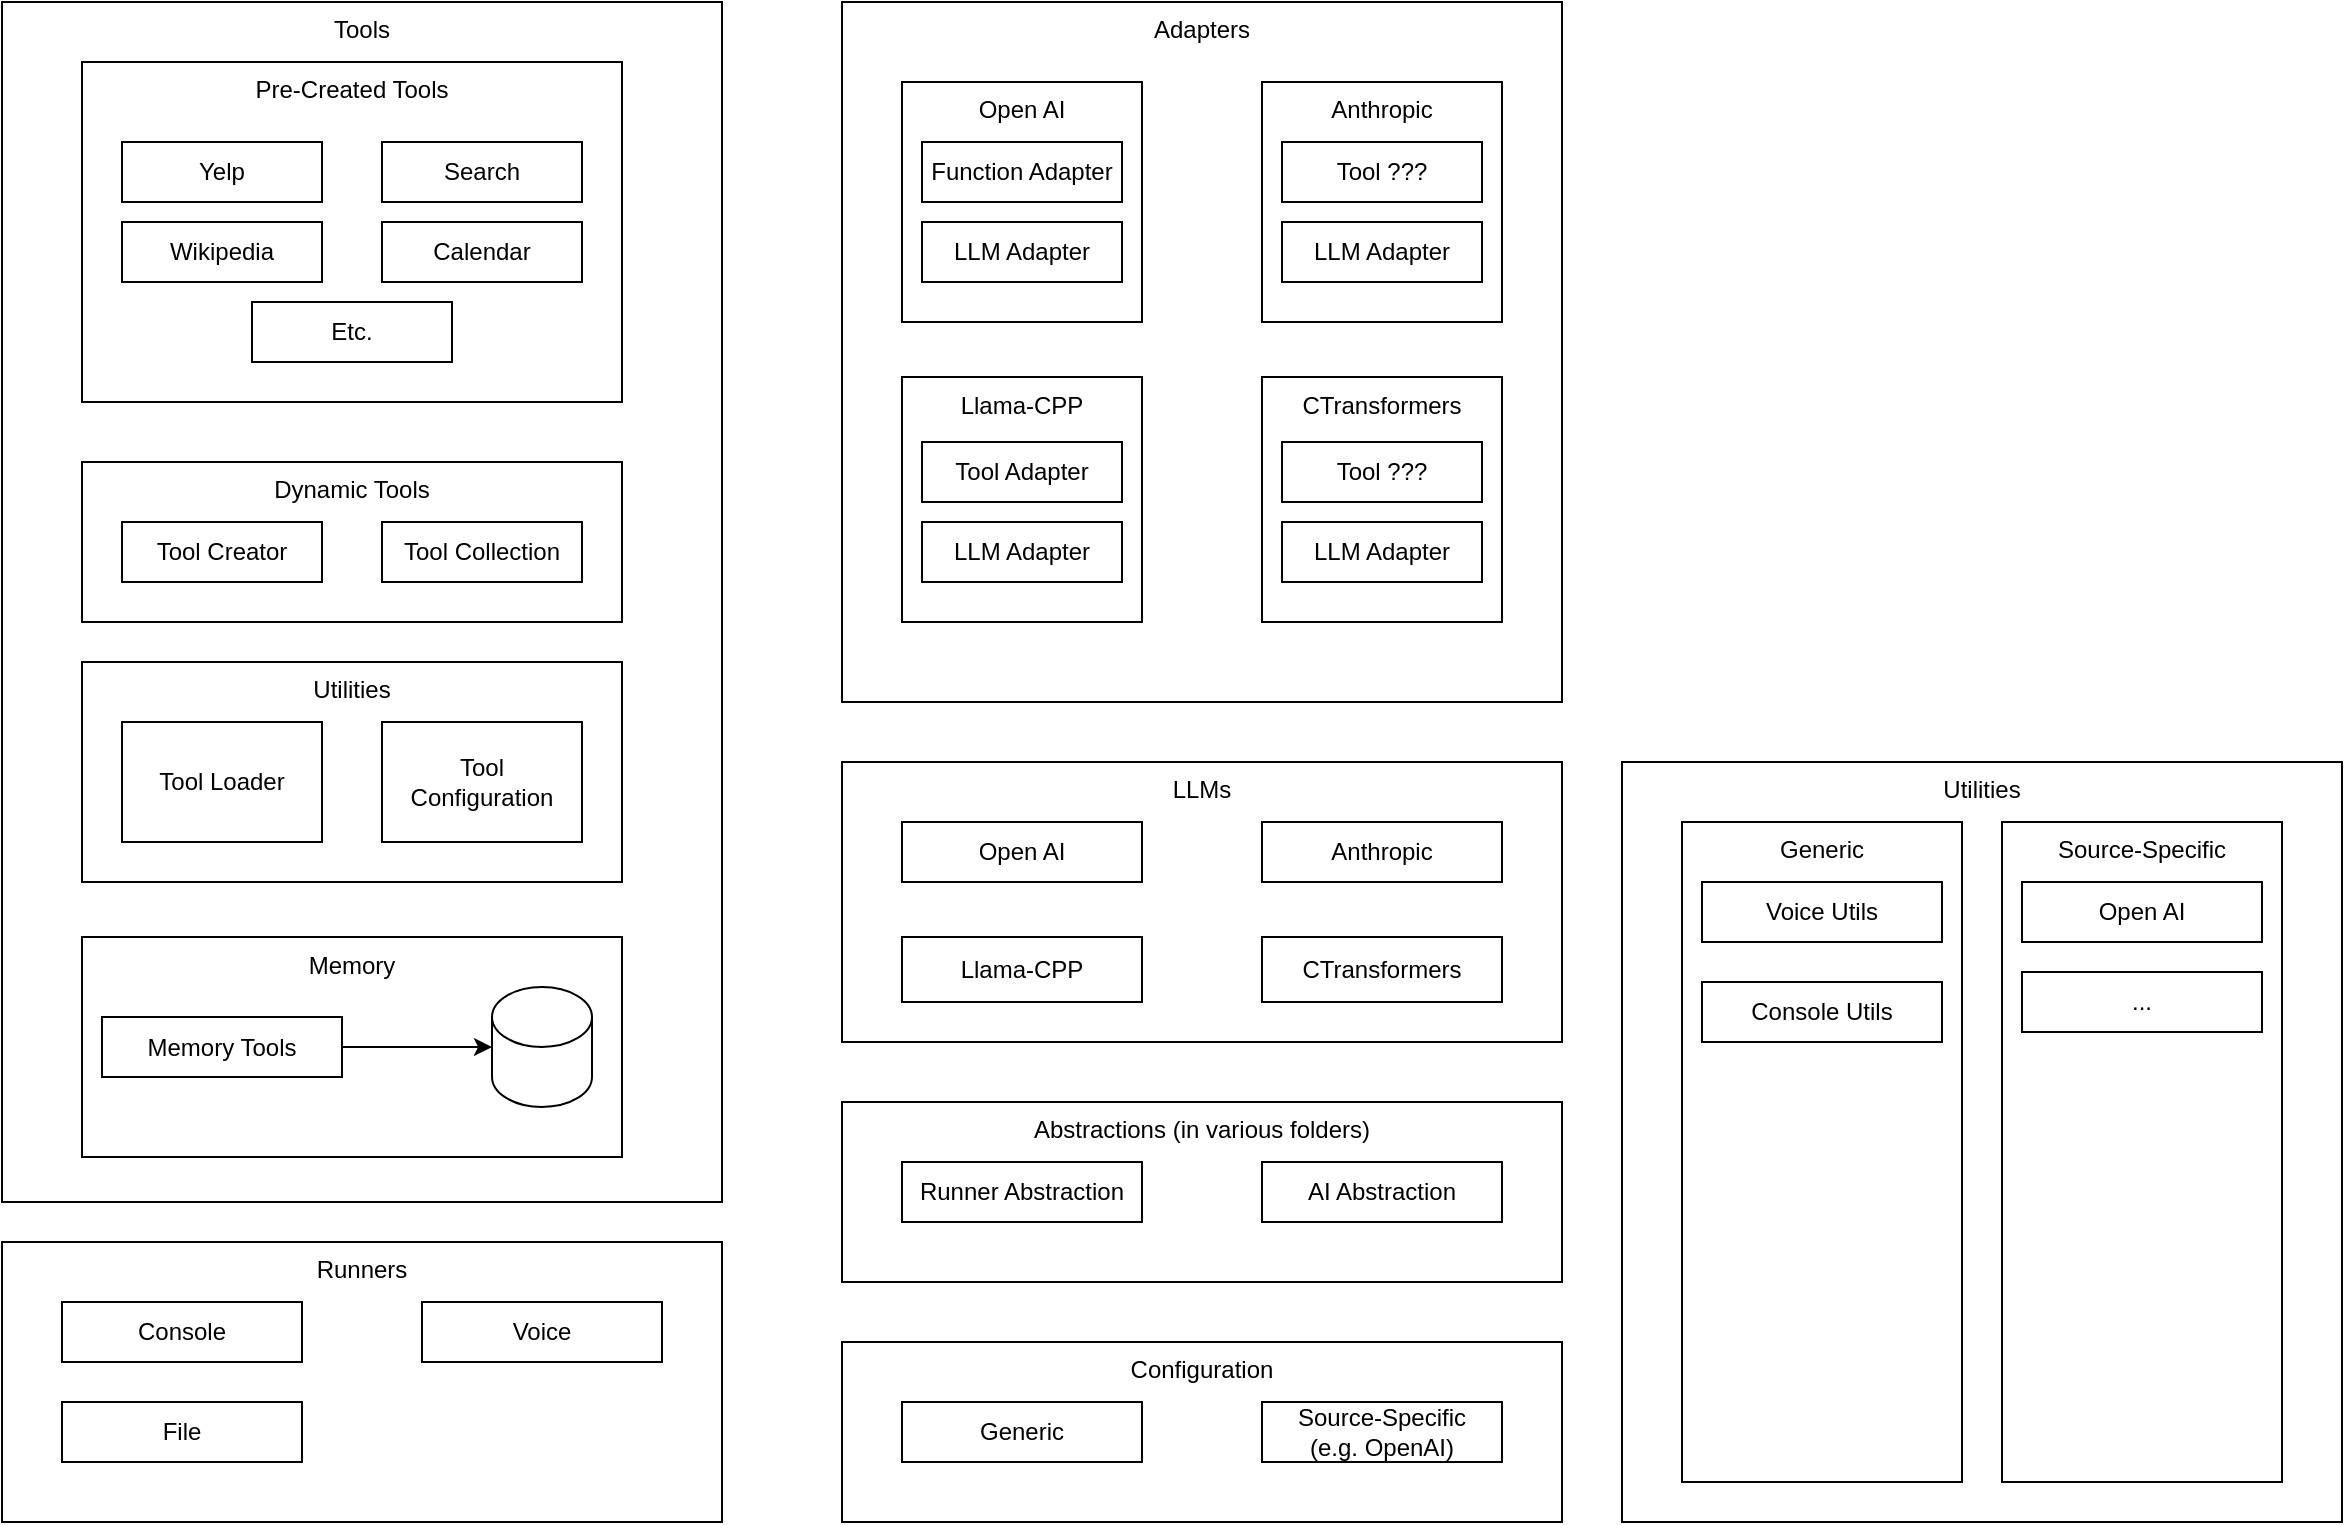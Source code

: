 <mxfile version="21.6.6" type="device" pages="3">
  <diagram id="Rz-xsCUwhNJYGz8rmw02" name="Logical Architecture">
    <mxGraphModel dx="1434" dy="750" grid="1" gridSize="10" guides="1" tooltips="1" connect="1" arrows="1" fold="1" page="1" pageScale="1" pageWidth="850" pageHeight="1100" math="0" shadow="0">
      <root>
        <mxCell id="0" />
        <mxCell id="1" parent="0" />
        <mxCell id="fWlFCmFDxAmJuIZyd1tD-12" value="Tools" style="rounded=0;whiteSpace=wrap;html=1;verticalAlign=top;" vertex="1" parent="1">
          <mxGeometry x="110" y="50" width="360" height="600" as="geometry" />
        </mxCell>
        <mxCell id="Hq11VEz3Iz05TPPyzJI7-34" value="Memory" style="rounded=0;whiteSpace=wrap;html=1;verticalAlign=top;" vertex="1" parent="1">
          <mxGeometry x="150" y="517.5" width="270" height="110" as="geometry" />
        </mxCell>
        <mxCell id="fWlFCmFDxAmJuIZyd1tD-17" value="Adapters" style="rounded=0;whiteSpace=wrap;html=1;verticalAlign=top;" vertex="1" parent="1">
          <mxGeometry x="530" y="50" width="360" height="350" as="geometry" />
        </mxCell>
        <mxCell id="fWlFCmFDxAmJuIZyd1tD-6" value="Pre-Created Tools" style="rounded=0;whiteSpace=wrap;html=1;verticalAlign=top;" vertex="1" parent="1">
          <mxGeometry x="150" y="80" width="270" height="170" as="geometry" />
        </mxCell>
        <mxCell id="fWlFCmFDxAmJuIZyd1tD-2" value="Open AI" style="rounded=0;whiteSpace=wrap;html=1;verticalAlign=top;" vertex="1" parent="1">
          <mxGeometry x="560" y="90" width="120" height="120" as="geometry" />
        </mxCell>
        <mxCell id="fWlFCmFDxAmJuIZyd1tD-3" value="Anthropic" style="rounded=0;whiteSpace=wrap;html=1;verticalAlign=top;" vertex="1" parent="1">
          <mxGeometry x="740" y="90" width="120" height="120" as="geometry" />
        </mxCell>
        <mxCell id="fWlFCmFDxAmJuIZyd1tD-4" value="Llama-CPP" style="rounded=0;whiteSpace=wrap;html=1;verticalAlign=top;" vertex="1" parent="1">
          <mxGeometry x="560" y="237.5" width="120" height="122.5" as="geometry" />
        </mxCell>
        <mxCell id="fWlFCmFDxAmJuIZyd1tD-5" value="CTransformers" style="rounded=0;whiteSpace=wrap;html=1;verticalAlign=top;" vertex="1" parent="1">
          <mxGeometry x="740" y="237.5" width="120" height="122.5" as="geometry" />
        </mxCell>
        <mxCell id="fWlFCmFDxAmJuIZyd1tD-7" value="Yelp" style="rounded=0;whiteSpace=wrap;html=1;" vertex="1" parent="1">
          <mxGeometry x="170" y="120" width="100" height="30" as="geometry" />
        </mxCell>
        <mxCell id="fWlFCmFDxAmJuIZyd1tD-8" value="Search" style="rounded=0;whiteSpace=wrap;html=1;" vertex="1" parent="1">
          <mxGeometry x="300" y="120" width="100" height="30" as="geometry" />
        </mxCell>
        <mxCell id="fWlFCmFDxAmJuIZyd1tD-9" value="Wikipedia" style="rounded=0;whiteSpace=wrap;html=1;" vertex="1" parent="1">
          <mxGeometry x="170" y="160" width="100" height="30" as="geometry" />
        </mxCell>
        <mxCell id="fWlFCmFDxAmJuIZyd1tD-10" value="Calendar" style="rounded=0;whiteSpace=wrap;html=1;" vertex="1" parent="1">
          <mxGeometry x="300" y="160" width="100" height="30" as="geometry" />
        </mxCell>
        <mxCell id="fWlFCmFDxAmJuIZyd1tD-11" value="Etc." style="rounded=0;whiteSpace=wrap;html=1;" vertex="1" parent="1">
          <mxGeometry x="235" y="200" width="100" height="30" as="geometry" />
        </mxCell>
        <mxCell id="fWlFCmFDxAmJuIZyd1tD-13" value="Dynamic Tools" style="rounded=0;whiteSpace=wrap;html=1;verticalAlign=top;" vertex="1" parent="1">
          <mxGeometry x="150" y="280" width="270" height="80" as="geometry" />
        </mxCell>
        <mxCell id="fWlFCmFDxAmJuIZyd1tD-14" value="Tool Creator" style="rounded=0;whiteSpace=wrap;html=1;" vertex="1" parent="1">
          <mxGeometry x="170" y="310" width="100" height="30" as="geometry" />
        </mxCell>
        <mxCell id="fWlFCmFDxAmJuIZyd1tD-15" value="Tool Collection" style="rounded=0;whiteSpace=wrap;html=1;" vertex="1" parent="1">
          <mxGeometry x="300" y="310" width="100" height="30" as="geometry" />
        </mxCell>
        <mxCell id="fWlFCmFDxAmJuIZyd1tD-19" value="LLM Adapter" style="rounded=0;whiteSpace=wrap;html=1;" vertex="1" parent="1">
          <mxGeometry x="570" y="160" width="100" height="30" as="geometry" />
        </mxCell>
        <mxCell id="fWlFCmFDxAmJuIZyd1tD-20" value="Tool ???" style="rounded=0;whiteSpace=wrap;html=1;" vertex="1" parent="1">
          <mxGeometry x="750" y="120" width="100" height="30" as="geometry" />
        </mxCell>
        <mxCell id="fWlFCmFDxAmJuIZyd1tD-21" value="LLM Adapter" style="rounded=0;whiteSpace=wrap;html=1;" vertex="1" parent="1">
          <mxGeometry x="750" y="160" width="100" height="30" as="geometry" />
        </mxCell>
        <mxCell id="fWlFCmFDxAmJuIZyd1tD-22" value="Tool ???" style="rounded=0;whiteSpace=wrap;html=1;" vertex="1" parent="1">
          <mxGeometry x="750" y="270" width="100" height="30" as="geometry" />
        </mxCell>
        <mxCell id="fWlFCmFDxAmJuIZyd1tD-23" value="LLM Adapter" style="rounded=0;whiteSpace=wrap;html=1;" vertex="1" parent="1">
          <mxGeometry x="750" y="310" width="100" height="30" as="geometry" />
        </mxCell>
        <mxCell id="fWlFCmFDxAmJuIZyd1tD-24" value="Tool Adapter" style="rounded=0;whiteSpace=wrap;html=1;" vertex="1" parent="1">
          <mxGeometry x="570" y="270" width="100" height="30" as="geometry" />
        </mxCell>
        <mxCell id="fWlFCmFDxAmJuIZyd1tD-25" value="LLM Adapter" style="rounded=0;whiteSpace=wrap;html=1;" vertex="1" parent="1">
          <mxGeometry x="570" y="310" width="100" height="30" as="geometry" />
        </mxCell>
        <mxCell id="fWlFCmFDxAmJuIZyd1tD-26" value="LLMs" style="rounded=0;whiteSpace=wrap;html=1;verticalAlign=top;" vertex="1" parent="1">
          <mxGeometry x="530" y="430" width="360" height="140" as="geometry" />
        </mxCell>
        <mxCell id="fWlFCmFDxAmJuIZyd1tD-27" value="Open AI" style="rounded=0;whiteSpace=wrap;html=1;verticalAlign=middle;align=center;" vertex="1" parent="1">
          <mxGeometry x="560" y="460" width="120" height="30" as="geometry" />
        </mxCell>
        <mxCell id="fWlFCmFDxAmJuIZyd1tD-28" value="Anthropic" style="rounded=0;whiteSpace=wrap;html=1;verticalAlign=middle;align=center;" vertex="1" parent="1">
          <mxGeometry x="740" y="460" width="120" height="30" as="geometry" />
        </mxCell>
        <mxCell id="fWlFCmFDxAmJuIZyd1tD-29" value="Llama-CPP" style="rounded=0;whiteSpace=wrap;html=1;verticalAlign=middle;align=center;" vertex="1" parent="1">
          <mxGeometry x="560" y="517.5" width="120" height="32.5" as="geometry" />
        </mxCell>
        <mxCell id="fWlFCmFDxAmJuIZyd1tD-30" value="CTransformers" style="rounded=0;whiteSpace=wrap;html=1;verticalAlign=middle;align=center;" vertex="1" parent="1">
          <mxGeometry x="740" y="517.5" width="120" height="32.5" as="geometry" />
        </mxCell>
        <mxCell id="vEA4afonLM2wXzNzA1M--1" value="Runners" style="rounded=0;whiteSpace=wrap;html=1;verticalAlign=top;" vertex="1" parent="1">
          <mxGeometry x="110" y="670" width="360" height="140" as="geometry" />
        </mxCell>
        <mxCell id="vEA4afonLM2wXzNzA1M--2" value="Abstractions (in various folders)" style="rounded=0;whiteSpace=wrap;html=1;verticalAlign=top;" vertex="1" parent="1">
          <mxGeometry x="530" y="600" width="360" height="90" as="geometry" />
        </mxCell>
        <mxCell id="vEA4afonLM2wXzNzA1M--3" value="Console" style="rounded=0;whiteSpace=wrap;html=1;verticalAlign=middle;align=center;" vertex="1" parent="1">
          <mxGeometry x="140" y="700" width="120" height="30" as="geometry" />
        </mxCell>
        <mxCell id="vEA4afonLM2wXzNzA1M--4" value="Voice" style="rounded=0;whiteSpace=wrap;html=1;verticalAlign=middle;align=center;" vertex="1" parent="1">
          <mxGeometry x="320" y="700" width="120" height="30" as="geometry" />
        </mxCell>
        <mxCell id="vEA4afonLM2wXzNzA1M--5" value="Runner Abstraction" style="rounded=0;whiteSpace=wrap;html=1;verticalAlign=middle;align=center;" vertex="1" parent="1">
          <mxGeometry x="560" y="630" width="120" height="30" as="geometry" />
        </mxCell>
        <mxCell id="vEA4afonLM2wXzNzA1M--6" value="AI Abstraction" style="rounded=0;whiteSpace=wrap;html=1;verticalAlign=middle;align=center;" vertex="1" parent="1">
          <mxGeometry x="740" y="630" width="120" height="30" as="geometry" />
        </mxCell>
        <mxCell id="vEA4afonLM2wXzNzA1M--11" value="Utilities" style="rounded=0;whiteSpace=wrap;html=1;verticalAlign=top;" vertex="1" parent="1">
          <mxGeometry x="150" y="380" width="270" height="110" as="geometry" />
        </mxCell>
        <mxCell id="vEA4afonLM2wXzNzA1M--12" value="Tool Loader" style="rounded=0;whiteSpace=wrap;html=1;" vertex="1" parent="1">
          <mxGeometry x="170" y="410" width="100" height="60" as="geometry" />
        </mxCell>
        <mxCell id="vEA4afonLM2wXzNzA1M--13" value="Tool&lt;br&gt;Configuration" style="rounded=0;whiteSpace=wrap;html=1;" vertex="1" parent="1">
          <mxGeometry x="300" y="410" width="100" height="60" as="geometry" />
        </mxCell>
        <mxCell id="vEA4afonLM2wXzNzA1M--14" value="File" style="rounded=0;whiteSpace=wrap;html=1;verticalAlign=middle;align=center;" vertex="1" parent="1">
          <mxGeometry x="140" y="750" width="120" height="30" as="geometry" />
        </mxCell>
        <mxCell id="Hq11VEz3Iz05TPPyzJI7-1" value="Function Adapter" style="rounded=0;whiteSpace=wrap;html=1;" vertex="1" parent="1">
          <mxGeometry x="570" y="120" width="100" height="30" as="geometry" />
        </mxCell>
        <mxCell id="Hq11VEz3Iz05TPPyzJI7-2" value="Configuration" style="rounded=0;whiteSpace=wrap;html=1;verticalAlign=top;" vertex="1" parent="1">
          <mxGeometry x="530" y="720" width="360" height="90" as="geometry" />
        </mxCell>
        <mxCell id="Hq11VEz3Iz05TPPyzJI7-18" value="Generic" style="rounded=0;whiteSpace=wrap;html=1;verticalAlign=middle;align=center;" vertex="1" parent="1">
          <mxGeometry x="560" y="750" width="120" height="30" as="geometry" />
        </mxCell>
        <mxCell id="Hq11VEz3Iz05TPPyzJI7-19" value="Source-Specific&lt;br&gt;(e.g. OpenAI)" style="rounded=0;whiteSpace=wrap;html=1;verticalAlign=middle;align=center;" vertex="1" parent="1">
          <mxGeometry x="740" y="750" width="120" height="30" as="geometry" />
        </mxCell>
        <mxCell id="Hq11VEz3Iz05TPPyzJI7-20" value="Utilities" style="rounded=0;whiteSpace=wrap;html=1;verticalAlign=top;" vertex="1" parent="1">
          <mxGeometry x="920" y="430" width="360" height="380" as="geometry" />
        </mxCell>
        <mxCell id="Hq11VEz3Iz05TPPyzJI7-21" value="Generic" style="rounded=0;whiteSpace=wrap;html=1;verticalAlign=top;align=center;" vertex="1" parent="1">
          <mxGeometry x="950" y="460" width="140" height="330" as="geometry" />
        </mxCell>
        <mxCell id="Hq11VEz3Iz05TPPyzJI7-22" value="Source-Specific" style="rounded=0;whiteSpace=wrap;html=1;verticalAlign=top;align=center;" vertex="1" parent="1">
          <mxGeometry x="1110" y="460" width="140" height="330" as="geometry" />
        </mxCell>
        <mxCell id="Hq11VEz3Iz05TPPyzJI7-25" value="Open AI" style="rounded=0;whiteSpace=wrap;html=1;verticalAlign=middle;align=center;" vertex="1" parent="1">
          <mxGeometry x="1120" y="490" width="120" height="30" as="geometry" />
        </mxCell>
        <mxCell id="Hq11VEz3Iz05TPPyzJI7-26" value="..." style="rounded=0;whiteSpace=wrap;html=1;verticalAlign=middle;align=center;" vertex="1" parent="1">
          <mxGeometry x="1120" y="535" width="120" height="30" as="geometry" />
        </mxCell>
        <mxCell id="Hq11VEz3Iz05TPPyzJI7-27" value="Voice Utils" style="rounded=0;whiteSpace=wrap;html=1;verticalAlign=middle;align=center;" vertex="1" parent="1">
          <mxGeometry x="960" y="490" width="120" height="30" as="geometry" />
        </mxCell>
        <mxCell id="Hq11VEz3Iz05TPPyzJI7-28" value="Console Utils" style="rounded=0;whiteSpace=wrap;html=1;verticalAlign=middle;align=center;" vertex="1" parent="1">
          <mxGeometry x="960" y="540" width="120" height="30" as="geometry" />
        </mxCell>
        <mxCell id="Hq11VEz3Iz05TPPyzJI7-33" style="edgeStyle=orthogonalEdgeStyle;rounded=0;orthogonalLoop=1;jettySize=auto;html=1;exitX=1;exitY=0.5;exitDx=0;exitDy=0;entryX=0;entryY=0.5;entryDx=0;entryDy=0;entryPerimeter=0;" edge="1" parent="1" source="Hq11VEz3Iz05TPPyzJI7-30" target="Hq11VEz3Iz05TPPyzJI7-32">
          <mxGeometry relative="1" as="geometry" />
        </mxCell>
        <mxCell id="Hq11VEz3Iz05TPPyzJI7-30" value="Memory Tools" style="rounded=0;whiteSpace=wrap;html=1;verticalAlign=middle;align=center;" vertex="1" parent="1">
          <mxGeometry x="160" y="557.5" width="120" height="30" as="geometry" />
        </mxCell>
        <mxCell id="Hq11VEz3Iz05TPPyzJI7-32" value="" style="shape=cylinder3;whiteSpace=wrap;html=1;boundedLbl=1;backgroundOutline=1;size=15;" vertex="1" parent="1">
          <mxGeometry x="355" y="542.5" width="50" height="60" as="geometry" />
        </mxCell>
      </root>
    </mxGraphModel>
  </diagram>
  <diagram id="C5RBs43oDa-KdzZeNtuy" name="Process Flow">
    <mxGraphModel dx="1434" dy="750" grid="1" gridSize="10" guides="1" tooltips="1" connect="1" arrows="1" fold="1" page="1" pageScale="1" pageWidth="827" pageHeight="1169" math="0" shadow="0">
      <root>
        <mxCell id="WIyWlLk6GJQsqaUBKTNV-0" />
        <mxCell id="WIyWlLk6GJQsqaUBKTNV-1" parent="WIyWlLk6GJQsqaUBKTNV-0" />
        <mxCell id="jApLmR0Sfqp1O7NZ5BRw-2" value="Success Criteria" style="rounded=0;whiteSpace=wrap;html=1;verticalAlign=top;" vertex="1" parent="WIyWlLk6GJQsqaUBKTNV-1">
          <mxGeometry x="580" y="127" width="180" height="122" as="geometry" />
        </mxCell>
        <mxCell id="jApLmR0Sfqp1O7NZ5BRw-1" value="Tool Picker" style="rounded=0;whiteSpace=wrap;html=1;verticalAlign=top;" vertex="1" parent="WIyWlLk6GJQsqaUBKTNV-1">
          <mxGeometry x="188.5" y="288" width="171.5" height="122" as="geometry" />
        </mxCell>
        <mxCell id="jApLmR0Sfqp1O7NZ5BRw-0" value="Dependencies, Ordering, Linking" style="rounded=0;whiteSpace=wrap;html=1;verticalAlign=top;" vertex="1" parent="WIyWlLk6GJQsqaUBKTNV-1">
          <mxGeometry x="390" y="288" width="368.5" height="122" as="geometry" />
        </mxCell>
        <mxCell id="MNNQiWTvp9Ly1toIu0hm-58" value="Results" style="rounded=0;whiteSpace=wrap;html=1;verticalAlign=top;" vertex="1" parent="WIyWlLk6GJQsqaUBKTNV-1">
          <mxGeometry x="188.5" y="619" width="570" height="140" as="geometry" />
        </mxCell>
        <mxCell id="MNNQiWTvp9Ly1toIu0hm-53" value="Task Execution" style="rounded=0;whiteSpace=wrap;html=1;verticalAlign=top;" vertex="1" parent="WIyWlLk6GJQsqaUBKTNV-1">
          <mxGeometry x="580" y="449" width="180" height="150" as="geometry" />
        </mxCell>
        <mxCell id="MNNQiWTvp9Ly1toIu0hm-52" value="Dependency Grouping" style="rounded=0;whiteSpace=wrap;html=1;verticalAlign=top;" vertex="1" parent="WIyWlLk6GJQsqaUBKTNV-1">
          <mxGeometry x="190" y="449" width="170" height="150" as="geometry" />
        </mxCell>
        <mxCell id="MNNQiWTvp9Ly1toIu0hm-43" value="Task Breakdown" style="rounded=0;whiteSpace=wrap;html=1;verticalAlign=top;" vertex="1" parent="WIyWlLk6GJQsqaUBKTNV-1">
          <mxGeometry x="190" y="128" width="370" height="122" as="geometry" />
        </mxCell>
        <mxCell id="MNNQiWTvp9Ly1toIu0hm-3" value="Query" style="edgeStyle=orthogonalEdgeStyle;rounded=0;orthogonalLoop=1;jettySize=auto;html=1;" edge="1" parent="WIyWlLk6GJQsqaUBKTNV-1" source="MNNQiWTvp9Ly1toIu0hm-1" target="MNNQiWTvp9Ly1toIu0hm-2">
          <mxGeometry relative="1" as="geometry" />
        </mxCell>
        <mxCell id="MNNQiWTvp9Ly1toIu0hm-1" value="" style="shape=umlActor;verticalLabelPosition=bottom;verticalAlign=top;html=1;outlineConnect=0;" vertex="1" parent="WIyWlLk6GJQsqaUBKTNV-1">
          <mxGeometry x="75" y="8" width="30" height="60" as="geometry" />
        </mxCell>
        <mxCell id="MNNQiWTvp9Ly1toIu0hm-6" value="" style="edgeStyle=orthogonalEdgeStyle;rounded=0;orthogonalLoop=1;jettySize=auto;html=1;" edge="1" parent="WIyWlLk6GJQsqaUBKTNV-1" source="MNNQiWTvp9Ly1toIu0hm-2" target="MNNQiWTvp9Ly1toIu0hm-4">
          <mxGeometry relative="1" as="geometry" />
        </mxCell>
        <mxCell id="MNNQiWTvp9Ly1toIu0hm-2" value="Coordinator AI" style="rounded=0;whiteSpace=wrap;html=1;" vertex="1" parent="WIyWlLk6GJQsqaUBKTNV-1">
          <mxGeometry x="30" y="158" width="120" height="60" as="geometry" />
        </mxCell>
        <mxCell id="MNNQiWTvp9Ly1toIu0hm-23" value="" style="edgeStyle=orthogonalEdgeStyle;rounded=0;orthogonalLoop=1;jettySize=auto;html=1;" edge="1" parent="WIyWlLk6GJQsqaUBKTNV-1" source="MNNQiWTvp9Ly1toIu0hm-4" target="MNNQiWTvp9Ly1toIu0hm-19">
          <mxGeometry relative="1" as="geometry" />
        </mxCell>
        <mxCell id="MNNQiWTvp9Ly1toIu0hm-4" value="Rephrase (Grammar)" style="shape=process;whiteSpace=wrap;html=1;backgroundOutline=1;" vertex="1" parent="WIyWlLk6GJQsqaUBKTNV-1">
          <mxGeometry x="220" y="158" width="120" height="60" as="geometry" />
        </mxCell>
        <mxCell id="MNNQiWTvp9Ly1toIu0hm-42" value="" style="edgeStyle=orthogonalEdgeStyle;rounded=0;orthogonalLoop=1;jettySize=auto;html=1;" edge="1" parent="WIyWlLk6GJQsqaUBKTNV-1" source="MNNQiWTvp9Ly1toIu0hm-12" target="MNNQiWTvp9Ly1toIu0hm-41">
          <mxGeometry relative="1" as="geometry" />
        </mxCell>
        <mxCell id="MNNQiWTvp9Ly1toIu0hm-12" value="Identify Tools" style="shape=process;whiteSpace=wrap;html=1;backgroundOutline=1;rounded=0;" vertex="1" parent="WIyWlLk6GJQsqaUBKTNV-1">
          <mxGeometry x="215" y="319" width="120" height="60" as="geometry" />
        </mxCell>
        <mxCell id="MNNQiWTvp9Ly1toIu0hm-25" value="" style="edgeStyle=orthogonalEdgeStyle;rounded=0;orthogonalLoop=1;jettySize=auto;html=1;" edge="1" parent="WIyWlLk6GJQsqaUBKTNV-1" source="MNNQiWTvp9Ly1toIu0hm-19" target="MNNQiWTvp9Ly1toIu0hm-24">
          <mxGeometry relative="1" as="geometry" />
        </mxCell>
        <mxCell id="MNNQiWTvp9Ly1toIu0hm-19" value="Break Query&lt;br style=&quot;border-color: var(--border-color);&quot;&gt;Into Steps" style="shape=process;whiteSpace=wrap;html=1;backgroundOutline=1;rounded=0;" vertex="1" parent="WIyWlLk6GJQsqaUBKTNV-1">
          <mxGeometry x="413.5" y="158" width="120" height="60" as="geometry" />
        </mxCell>
        <mxCell id="MNNQiWTvp9Ly1toIu0hm-37" value="" style="edgeStyle=orthogonalEdgeStyle;rounded=0;orthogonalLoop=1;jettySize=auto;html=1;entryX=0.5;entryY=0;entryDx=0;entryDy=0;" edge="1" parent="WIyWlLk6GJQsqaUBKTNV-1" source="MNNQiWTvp9Ly1toIu0hm-24" target="MNNQiWTvp9Ly1toIu0hm-36">
          <mxGeometry relative="1" as="geometry" />
        </mxCell>
        <mxCell id="MNNQiWTvp9Ly1toIu0hm-24" value="Determine &amp;amp; Attach Success Criteria" style="shape=process;whiteSpace=wrap;html=1;backgroundOutline=1;rounded=0;" vertex="1" parent="WIyWlLk6GJQsqaUBKTNV-1">
          <mxGeometry x="610" y="158" width="120" height="60" as="geometry" />
        </mxCell>
        <mxCell id="MNNQiWTvp9Ly1toIu0hm-55" value="" style="edgeStyle=orthogonalEdgeStyle;rounded=0;orthogonalLoop=1;jettySize=auto;html=1;" edge="1" parent="WIyWlLk6GJQsqaUBKTNV-1" source="MNNQiWTvp9Ly1toIu0hm-36" target="MNNQiWTvp9Ly1toIu0hm-54">
          <mxGeometry relative="1" as="geometry" />
        </mxCell>
        <mxCell id="MNNQiWTvp9Ly1toIu0hm-36" value="Determine Task Dependencies" style="shape=process;whiteSpace=wrap;html=1;backgroundOutline=1;rounded=0;" vertex="1" parent="WIyWlLk6GJQsqaUBKTNV-1">
          <mxGeometry x="610" y="319" width="120" height="60" as="geometry" />
        </mxCell>
        <mxCell id="MNNQiWTvp9Ly1toIu0hm-45" value="" style="edgeStyle=orthogonalEdgeStyle;rounded=0;orthogonalLoop=1;jettySize=auto;html=1;entryX=0;entryY=0.5;entryDx=0;entryDy=0;exitX=0.5;exitY=1;exitDx=0;exitDy=0;" edge="1" parent="WIyWlLk6GJQsqaUBKTNV-1" source="MNNQiWTvp9Ly1toIu0hm-41" target="MNNQiWTvp9Ly1toIu0hm-44">
          <mxGeometry relative="1" as="geometry" />
        </mxCell>
        <mxCell id="MNNQiWTvp9Ly1toIu0hm-41" value="Tasks&lt;br style=&quot;border-color: var(--border-color);&quot;&gt;with Dependencies&lt;br style=&quot;border-color: var(--border-color);&quot;&gt;&amp;amp; Tools" style="whiteSpace=wrap;html=1;rounded=0;" vertex="1" parent="WIyWlLk6GJQsqaUBKTNV-1">
          <mxGeometry x="30" y="319" width="120" height="60" as="geometry" />
        </mxCell>
        <mxCell id="MNNQiWTvp9Ly1toIu0hm-48" value="" style="edgeStyle=orthogonalEdgeStyle;rounded=0;orthogonalLoop=1;jettySize=auto;html=1;" edge="1" parent="WIyWlLk6GJQsqaUBKTNV-1" source="MNNQiWTvp9Ly1toIu0hm-44" target="MNNQiWTvp9Ly1toIu0hm-47">
          <mxGeometry relative="1" as="geometry" />
        </mxCell>
        <mxCell id="MNNQiWTvp9Ly1toIu0hm-44" value="Split Tasks&lt;br&gt;Into Dependency Groups" style="shape=process;whiteSpace=wrap;html=1;backgroundOutline=1;rounded=0;" vertex="1" parent="WIyWlLk6GJQsqaUBKTNV-1">
          <mxGeometry x="215" y="489" width="120" height="60" as="geometry" />
        </mxCell>
        <mxCell id="MNNQiWTvp9Ly1toIu0hm-59" style="edgeStyle=orthogonalEdgeStyle;rounded=0;orthogonalLoop=1;jettySize=auto;html=1;exitX=0.5;exitY=1;exitDx=0;exitDy=0;entryX=0.5;entryY=0;entryDx=0;entryDy=0;" edge="1" parent="WIyWlLk6GJQsqaUBKTNV-1" source="MNNQiWTvp9Ly1toIu0hm-47" target="MNNQiWTvp9Ly1toIu0hm-57">
          <mxGeometry relative="1" as="geometry" />
        </mxCell>
        <mxCell id="MNNQiWTvp9Ly1toIu0hm-47" value="Run Dependency Groups" style="shape=process;whiteSpace=wrap;html=1;backgroundOutline=1;rounded=0;" vertex="1" parent="WIyWlLk6GJQsqaUBKTNV-1">
          <mxGeometry x="610" y="489" width="120" height="60" as="geometry" />
        </mxCell>
        <mxCell id="MNNQiWTvp9Ly1toIu0hm-56" value="" style="edgeStyle=orthogonalEdgeStyle;rounded=0;orthogonalLoop=1;jettySize=auto;html=1;" edge="1" parent="WIyWlLk6GJQsqaUBKTNV-1" source="MNNQiWTvp9Ly1toIu0hm-54" target="MNNQiWTvp9Ly1toIu0hm-12">
          <mxGeometry relative="1" as="geometry" />
        </mxCell>
        <mxCell id="MNNQiWTvp9Ly1toIu0hm-54" value="Order and Link Tasks" style="shape=process;whiteSpace=wrap;html=1;backgroundOutline=1;rounded=0;" vertex="1" parent="WIyWlLk6GJQsqaUBKTNV-1">
          <mxGeometry x="415" y="319" width="120" height="60" as="geometry" />
        </mxCell>
        <mxCell id="MNNQiWTvp9Ly1toIu0hm-61" value="" style="edgeStyle=orthogonalEdgeStyle;rounded=0;orthogonalLoop=1;jettySize=auto;html=1;" edge="1" parent="WIyWlLk6GJQsqaUBKTNV-1" source="MNNQiWTvp9Ly1toIu0hm-57" target="MNNQiWTvp9Ly1toIu0hm-60">
          <mxGeometry relative="1" as="geometry" />
        </mxCell>
        <mxCell id="MNNQiWTvp9Ly1toIu0hm-57" value="Collect Intermediate Results" style="shape=process;whiteSpace=wrap;html=1;backgroundOutline=1;rounded=0;" vertex="1" parent="WIyWlLk6GJQsqaUBKTNV-1">
          <mxGeometry x="610" y="669" width="120" height="60" as="geometry" />
        </mxCell>
        <mxCell id="MNNQiWTvp9Ly1toIu0hm-63" value="" style="edgeStyle=orthogonalEdgeStyle;rounded=0;orthogonalLoop=1;jettySize=auto;html=1;" edge="1" parent="WIyWlLk6GJQsqaUBKTNV-1" source="MNNQiWTvp9Ly1toIu0hm-60" target="MNNQiWTvp9Ly1toIu0hm-62">
          <mxGeometry relative="1" as="geometry" />
        </mxCell>
        <mxCell id="MNNQiWTvp9Ly1toIu0hm-67" value="" style="edgeStyle=orthogonalEdgeStyle;rounded=0;orthogonalLoop=1;jettySize=auto;html=1;" edge="1" parent="WIyWlLk6GJQsqaUBKTNV-1" source="MNNQiWTvp9Ly1toIu0hm-60" target="MNNQiWTvp9Ly1toIu0hm-66">
          <mxGeometry relative="1" as="geometry" />
        </mxCell>
        <mxCell id="MNNQiWTvp9Ly1toIu0hm-60" value="Determine Task Completeness" style="shape=process;whiteSpace=wrap;html=1;backgroundOutline=1;rounded=0;" vertex="1" parent="WIyWlLk6GJQsqaUBKTNV-1">
          <mxGeometry x="415" y="669" width="120" height="60" as="geometry" />
        </mxCell>
        <mxCell id="MNNQiWTvp9Ly1toIu0hm-65" style="edgeStyle=orthogonalEdgeStyle;rounded=0;orthogonalLoop=1;jettySize=auto;html=1;exitX=0.5;exitY=0;exitDx=0;exitDy=0;entryX=0.5;entryY=0;entryDx=0;entryDy=0;" edge="1" parent="WIyWlLk6GJQsqaUBKTNV-1" source="MNNQiWTvp9Ly1toIu0hm-62" target="MNNQiWTvp9Ly1toIu0hm-60">
          <mxGeometry relative="1" as="geometry" />
        </mxCell>
        <mxCell id="MNNQiWTvp9Ly1toIu0hm-62" value="Identify Missing Information / Tasks" style="shape=process;whiteSpace=wrap;html=1;backgroundOutline=1;rounded=0;" vertex="1" parent="WIyWlLk6GJQsqaUBKTNV-1">
          <mxGeometry x="215" y="669" width="120" height="60" as="geometry" />
        </mxCell>
        <mxCell id="MNNQiWTvp9Ly1toIu0hm-66" value="Completed Task(s)" style="whiteSpace=wrap;html=1;rounded=0;" vertex="1" parent="WIyWlLk6GJQsqaUBKTNV-1">
          <mxGeometry x="415" y="809" width="120" height="60" as="geometry" />
        </mxCell>
      </root>
    </mxGraphModel>
  </diagram>
  <diagram id="39vxsYCQvzBP4CzmohMe" name="Configurations">
    <mxGraphModel dx="2284" dy="750" grid="1" gridSize="10" guides="1" tooltips="1" connect="1" arrows="1" fold="1" page="1" pageScale="1" pageWidth="850" pageHeight="1100" math="0" shadow="0">
      <root>
        <mxCell id="0" />
        <mxCell id="1" parent="0" />
        <mxCell id="svv8TRvXWafW0P6HT3pj-1" value="CoordinatorConfiguration" style="swimlane;fontStyle=0;childLayout=stackLayout;horizontal=1;startSize=26;fillColor=none;horizontalStack=0;resizeParent=1;resizeParentMax=0;resizeLast=0;collapsible=1;marginBottom=0;whiteSpace=wrap;html=1;" vertex="1" parent="1">
          <mxGeometry x="-200" y="30" width="370" height="260" as="geometry" />
        </mxCell>
        <mxCell id="RoKyIz2x_H32mldwmKZA-3" value="+ name: string" style="text;strokeColor=none;fillColor=none;align=left;verticalAlign=top;spacingLeft=4;spacingRight=4;overflow=hidden;rotatable=0;points=[[0,0.5],[1,0.5]];portConstraint=eastwest;whiteSpace=wrap;html=1;" vertex="1" parent="svv8TRvXWafW0P6HT3pj-1">
          <mxGeometry y="26" width="370" height="26" as="geometry" />
        </mxCell>
        <mxCell id="svv8TRvXWafW0P6HT3pj-2" value="+ configuration: LMConfiguration" style="text;strokeColor=none;fillColor=none;align=left;verticalAlign=top;spacingLeft=4;spacingRight=4;overflow=hidden;rotatable=0;points=[[0,0.5],[1,0.5]];portConstraint=eastwest;whiteSpace=wrap;html=1;" vertex="1" parent="svv8TRvXWafW0P6HT3pj-1">
          <mxGeometry y="52" width="370" height="26" as="geometry" />
        </mxCell>
        <mxCell id="svv8TRvXWafW0P6HT3pj-4" value="+ task_breakdown: LMConfiguration" style="text;strokeColor=none;fillColor=none;align=left;verticalAlign=top;spacingLeft=4;spacingRight=4;overflow=hidden;rotatable=0;points=[[0,0.5],[1,0.5]];portConstraint=eastwest;whiteSpace=wrap;html=1;" vertex="1" parent="svv8TRvXWafW0P6HT3pj-1">
          <mxGeometry y="78" width="370" height="26" as="geometry" />
        </mxCell>
        <mxCell id="anCooXtQqWgnKWLvS90i-1" value="+ task_success_criteria: LMConfiguration" style="text;strokeColor=none;fillColor=none;align=left;verticalAlign=top;spacingLeft=4;spacingRight=4;overflow=hidden;rotatable=0;points=[[0,0.5],[1,0.5]];portConstraint=eastwest;whiteSpace=wrap;html=1;" vertex="1" parent="svv8TRvXWafW0P6HT3pj-1">
          <mxGeometry y="104" width="370" height="26" as="geometry" />
        </mxCell>
        <mxCell id="anCooXtQqWgnKWLvS90i-2" value="+ task_dependencies: LMConfiguration" style="text;strokeColor=none;fillColor=none;align=left;verticalAlign=top;spacingLeft=4;spacingRight=4;overflow=hidden;rotatable=0;points=[[0,0.5],[1,0.5]];portConstraint=eastwest;whiteSpace=wrap;html=1;" vertex="1" parent="svv8TRvXWafW0P6HT3pj-1">
          <mxGeometry y="130" width="370" height="26" as="geometry" />
        </mxCell>
        <mxCell id="3O5KoDImP0JxGyZPNhyw-1" value="+ tool_picker: LMConfiguration" style="text;strokeColor=none;fillColor=none;align=left;verticalAlign=top;spacingLeft=4;spacingRight=4;overflow=hidden;rotatable=0;points=[[0,0.5],[1,0.5]];portConstraint=eastwest;whiteSpace=wrap;html=1;" vertex="1" parent="svv8TRvXWafW0P6HT3pj-1">
          <mxGeometry y="156" width="370" height="26" as="geometry" />
        </mxCell>
        <mxCell id="dj_7IzOIfWZImgEpKICs-1" value="+ task_grouping: LMConfiguration" style="text;strokeColor=none;fillColor=none;align=left;verticalAlign=top;spacingLeft=4;spacingRight=4;overflow=hidden;rotatable=0;points=[[0,0.5],[1,0.5]];portConstraint=eastwest;whiteSpace=wrap;html=1;" vertex="1" parent="svv8TRvXWafW0P6HT3pj-1">
          <mxGeometry y="182" width="370" height="26" as="geometry" />
        </mxCell>
        <mxCell id="dj_7IzOIfWZImgEpKICs-2" value="+ task_execution: LMConfiguration" style="text;strokeColor=none;fillColor=none;align=left;verticalAlign=top;spacingLeft=4;spacingRight=4;overflow=hidden;rotatable=0;points=[[0,0.5],[1,0.5]];portConstraint=eastwest;whiteSpace=wrap;html=1;" vertex="1" parent="svv8TRvXWafW0P6HT3pj-1">
          <mxGeometry y="208" width="370" height="26" as="geometry" />
        </mxCell>
        <mxCell id="kwC1d9Uk3WRItSCa1hej-1" value="+ results_processor: LMConfiguration" style="text;strokeColor=none;fillColor=none;align=left;verticalAlign=top;spacingLeft=4;spacingRight=4;overflow=hidden;rotatable=0;points=[[0,0.5],[1,0.5]];portConstraint=eastwest;whiteSpace=wrap;html=1;" vertex="1" parent="svv8TRvXWafW0P6HT3pj-1">
          <mxGeometry y="234" width="370" height="26" as="geometry" />
        </mxCell>
        <mxCell id="U7yZjq9spvDegXx30SyP-1" value="LMConfiguration" style="swimlane;fontStyle=0;childLayout=stackLayout;horizontal=1;startSize=26;fillColor=none;horizontalStack=0;resizeParent=1;resizeParentMax=0;resizeLast=0;collapsible=1;marginBottom=0;whiteSpace=wrap;html=1;" vertex="1" parent="1">
          <mxGeometry x="240" y="30" width="300" height="104" as="geometry" />
        </mxCell>
        <mxCell id="U7yZjq9spvDegXx30SyP-2" value="+ provider: provider_type" style="text;strokeColor=none;fillColor=none;align=left;verticalAlign=top;spacingLeft=4;spacingRight=4;overflow=hidden;rotatable=0;points=[[0,0.5],[1,0.5]];portConstraint=eastwest;whiteSpace=wrap;html=1;" vertex="1" parent="U7yZjq9spvDegXx30SyP-1">
          <mxGeometry y="26" width="300" height="26" as="geometry" />
        </mxCell>
        <mxCell id="U7yZjq9spvDegXx30SyP-3" value="+ model_name: string" style="text;strokeColor=none;fillColor=none;align=left;verticalAlign=top;spacingLeft=4;spacingRight=4;overflow=hidden;rotatable=0;points=[[0,0.5],[1,0.5]];portConstraint=eastwest;whiteSpace=wrap;html=1;" vertex="1" parent="U7yZjq9spvDegXx30SyP-1">
          <mxGeometry y="52" width="300" height="26" as="geometry" />
        </mxCell>
        <mxCell id="U7yZjq9spvDegXx30SyP-4" value="+ completion_tokens: int" style="text;strokeColor=none;fillColor=none;align=left;verticalAlign=top;spacingLeft=4;spacingRight=4;overflow=hidden;rotatable=0;points=[[0,0.5],[1,0.5]];portConstraint=eastwest;whiteSpace=wrap;html=1;" vertex="1" parent="U7yZjq9spvDegXx30SyP-1">
          <mxGeometry y="78" width="300" height="26" as="geometry" />
        </mxCell>
        <mxCell id="Hy8i8RfjpExdICVD1y2F-1" value="ToolConfiguration" style="swimlane;fontStyle=0;childLayout=stackLayout;horizontal=1;startSize=26;fillColor=none;horizontalStack=0;resizeParent=1;resizeParentMax=0;resizeLast=0;collapsible=1;marginBottom=0;whiteSpace=wrap;html=1;" vertex="1" parent="1">
          <mxGeometry x="240" y="186" width="300" height="104" as="geometry" />
        </mxCell>
        <mxCell id="Hy8i8RfjpExdICVD1y2F-2" value="+ module_name: string" style="text;strokeColor=none;fillColor=none;align=left;verticalAlign=top;spacingLeft=4;spacingRight=4;overflow=hidden;rotatable=0;points=[[0,0.5],[1,0.5]];portConstraint=eastwest;whiteSpace=wrap;html=1;" vertex="1" parent="Hy8i8RfjpExdICVD1y2F-1">
          <mxGeometry y="26" width="300" height="26" as="geometry" />
        </mxCell>
        <mxCell id="Hy8i8RfjpExdICVD1y2F-3" value="+ class_name: string" style="text;strokeColor=none;fillColor=none;align=left;verticalAlign=top;spacingLeft=4;spacingRight=4;overflow=hidden;rotatable=0;points=[[0,0.5],[1,0.5]];portConstraint=eastwest;whiteSpace=wrap;html=1;" vertex="1" parent="Hy8i8RfjpExdICVD1y2F-1">
          <mxGeometry y="52" width="300" height="26" as="geometry" />
        </mxCell>
        <mxCell id="Hy8i8RfjpExdICVD1y2F-4" value="+ arguments: string (JSON)" style="text;strokeColor=none;fillColor=none;align=left;verticalAlign=top;spacingLeft=4;spacingRight=4;overflow=hidden;rotatable=0;points=[[0,0.5],[1,0.5]];portConstraint=eastwest;whiteSpace=wrap;html=1;" vertex="1" parent="Hy8i8RfjpExdICVD1y2F-1">
          <mxGeometry y="78" width="300" height="26" as="geometry" />
        </mxCell>
      </root>
    </mxGraphModel>
  </diagram>
</mxfile>
